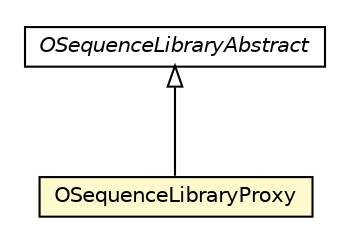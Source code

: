 #!/usr/local/bin/dot
#
# Class diagram 
# Generated by UMLGraph version R5_6-24-gf6e263 (http://www.umlgraph.org/)
#

digraph G {
	edge [fontname="Helvetica",fontsize=10,labelfontname="Helvetica",labelfontsize=10];
	node [fontname="Helvetica",fontsize=10,shape=plaintext];
	nodesep=0.25;
	ranksep=0.5;
	// com.orientechnologies.orient.core.metadata.sequence.OSequenceLibraryAbstract
	c6718575 [label=<<table title="com.orientechnologies.orient.core.metadata.sequence.OSequenceLibraryAbstract" border="0" cellborder="1" cellspacing="0" cellpadding="2" port="p" href="./OSequenceLibraryAbstract.html">
		<tr><td><table border="0" cellspacing="0" cellpadding="1">
<tr><td align="center" balign="center"><font face="Helvetica-Oblique"> OSequenceLibraryAbstract </font></td></tr>
		</table></td></tr>
		</table>>, URL="./OSequenceLibraryAbstract.html", fontname="Helvetica", fontcolor="black", fontsize=10.0];
	// com.orientechnologies.orient.core.metadata.sequence.OSequenceLibraryProxy
	c6718576 [label=<<table title="com.orientechnologies.orient.core.metadata.sequence.OSequenceLibraryProxy" border="0" cellborder="1" cellspacing="0" cellpadding="2" port="p" bgcolor="lemonChiffon" href="./OSequenceLibraryProxy.html">
		<tr><td><table border="0" cellspacing="0" cellpadding="1">
<tr><td align="center" balign="center"> OSequenceLibraryProxy </td></tr>
		</table></td></tr>
		</table>>, URL="./OSequenceLibraryProxy.html", fontname="Helvetica", fontcolor="black", fontsize=10.0];
	//com.orientechnologies.orient.core.metadata.sequence.OSequenceLibraryProxy extends com.orientechnologies.orient.core.metadata.sequence.OSequenceLibraryAbstract
	c6718575:p -> c6718576:p [dir=back,arrowtail=empty];
}

